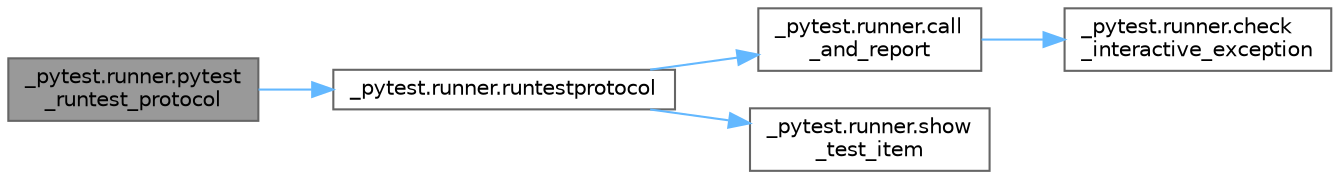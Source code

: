 digraph "_pytest.runner.pytest_runtest_protocol"
{
 // LATEX_PDF_SIZE
  bgcolor="transparent";
  edge [fontname=Helvetica,fontsize=10,labelfontname=Helvetica,labelfontsize=10];
  node [fontname=Helvetica,fontsize=10,shape=box,height=0.2,width=0.4];
  rankdir="LR";
  Node1 [id="Node000001",label="_pytest.runner.pytest\l_runtest_protocol",height=0.2,width=0.4,color="gray40", fillcolor="grey60", style="filled", fontcolor="black",tooltip=" "];
  Node1 -> Node2 [id="edge1_Node000001_Node000002",color="steelblue1",style="solid",tooltip=" "];
  Node2 [id="Node000002",label="_pytest.runner.runtestprotocol",height=0.2,width=0.4,color="grey40", fillcolor="white", style="filled",URL="$namespace__pytest_1_1runner.html#a541a99ee4e8599b48b39c10c2ec100fc",tooltip=" "];
  Node2 -> Node3 [id="edge2_Node000002_Node000003",color="steelblue1",style="solid",tooltip=" "];
  Node3 [id="Node000003",label="_pytest.runner.call\l_and_report",height=0.2,width=0.4,color="grey40", fillcolor="white", style="filled",URL="$namespace__pytest_1_1runner.html#a6288505a382391f3f5d234c7392fbebb",tooltip=" "];
  Node3 -> Node4 [id="edge3_Node000003_Node000004",color="steelblue1",style="solid",tooltip=" "];
  Node4 [id="Node000004",label="_pytest.runner.check\l_interactive_exception",height=0.2,width=0.4,color="grey40", fillcolor="white", style="filled",URL="$namespace__pytest_1_1runner.html#a1abec49d8d9e02b49ae577f5bf899e16",tooltip=" "];
  Node2 -> Node5 [id="edge4_Node000002_Node000005",color="steelblue1",style="solid",tooltip=" "];
  Node5 [id="Node000005",label="_pytest.runner.show\l_test_item",height=0.2,width=0.4,color="grey40", fillcolor="white", style="filled",URL="$namespace__pytest_1_1runner.html#a2a7e02488ed86c79cbe15e40e5f03131",tooltip=" "];
}
